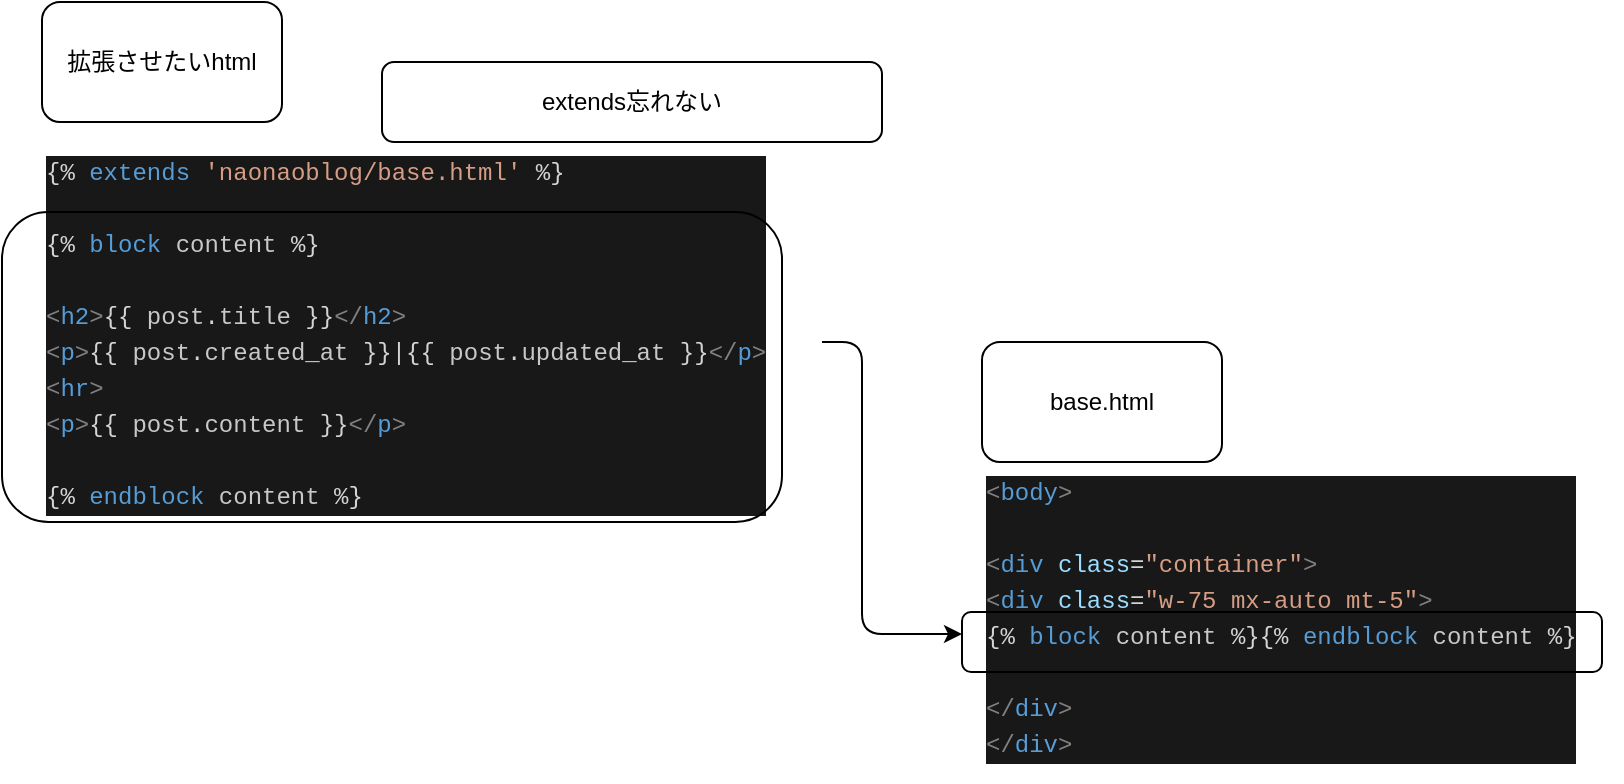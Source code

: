 <mxfile>
    <diagram id="k9jkfTWH3dV4GA_9Pq45" name="ページ1">
        <mxGraphModel dx="1004" dy="509" grid="1" gridSize="10" guides="1" tooltips="1" connect="1" arrows="1" fold="1" page="1" pageScale="1" pageWidth="827" pageHeight="1169" math="0" shadow="0">
            <root>
                <mxCell id="0"/>
                <mxCell id="1" parent="0"/>
                <mxCell id="10" value="&lt;meta charset=&quot;utf-8&quot;&gt;&lt;div style=&quot;color: rgb(212, 212, 212); background-color: rgb(24, 24, 24); font-family: menlo, monaco, &amp;quot;courier new&amp;quot;, monospace; font-weight: normal; font-size: 12px; line-height: 18px;&quot;&gt;&lt;div&gt;&lt;span style=&quot;color: #808080&quot;&gt;&amp;lt;&lt;/span&gt;&lt;span style=&quot;color: #569cd6&quot;&gt;body&lt;/span&gt;&lt;span style=&quot;color: #808080&quot;&gt;&amp;gt;&lt;/span&gt;&lt;/div&gt;&lt;br&gt;&lt;div&gt;&lt;span style=&quot;color: #d4d4d4&quot;&gt;        &lt;/span&gt;&lt;span style=&quot;color: #808080&quot;&gt;&amp;lt;&lt;/span&gt;&lt;span style=&quot;color: #569cd6&quot;&gt;div&lt;/span&gt;&lt;span style=&quot;color: #d4d4d4&quot;&gt; &lt;/span&gt;&lt;span style=&quot;color: #9cdcfe&quot;&gt;class&lt;/span&gt;&lt;span style=&quot;color: #d4d4d4&quot;&gt;=&lt;/span&gt;&lt;span style=&quot;color: #d69d85&quot;&gt;&quot;container&quot;&lt;/span&gt;&lt;span style=&quot;color: #808080&quot;&gt;&amp;gt;&lt;/span&gt;&lt;/div&gt;&lt;div&gt;&lt;span style=&quot;color: #d4d4d4&quot;&gt;            &lt;/span&gt;&lt;span style=&quot;color: #808080&quot;&gt;&amp;lt;&lt;/span&gt;&lt;span style=&quot;color: #569cd6&quot;&gt;div&lt;/span&gt;&lt;span style=&quot;color: #d4d4d4&quot;&gt; &lt;/span&gt;&lt;span style=&quot;color: #9cdcfe&quot;&gt;class&lt;/span&gt;&lt;span style=&quot;color: #d4d4d4&quot;&gt;=&lt;/span&gt;&lt;span style=&quot;color: #d69d85&quot;&gt;&quot;w-75 mx-auto mt-5&quot;&lt;/span&gt;&lt;span style=&quot;color: #808080&quot;&gt;&amp;gt;&lt;/span&gt;&lt;/div&gt;&lt;div&gt;&lt;span style=&quot;color: #d4d4d4&quot;&gt;                {% &lt;/span&gt;&lt;span style=&quot;color: #569cd6&quot;&gt;block&lt;/span&gt;&lt;span style=&quot;color: #d4d4d4&quot;&gt; &lt;/span&gt;&lt;span style=&quot;color: #c8c8c8&quot;&gt;content&lt;/span&gt;&lt;span style=&quot;color: #d4d4d4&quot;&gt; %}{% &lt;/span&gt;&lt;span style=&quot;color: #569cd6&quot;&gt;endblock&lt;/span&gt;&lt;span style=&quot;color: #d4d4d4&quot;&gt; &lt;/span&gt;&lt;span style=&quot;color: #c8c8c8&quot;&gt;content&lt;/span&gt;&lt;span style=&quot;color: #d4d4d4&quot;&gt; %}&lt;/span&gt;&lt;/div&gt;&lt;br&gt;&lt;div&gt;&lt;span style=&quot;color: #d4d4d4&quot;&gt;            &lt;/span&gt;&lt;span style=&quot;color: #808080&quot;&gt;&amp;lt;/&lt;/span&gt;&lt;span style=&quot;color: #569cd6&quot;&gt;div&lt;/span&gt;&lt;span style=&quot;color: #808080&quot;&gt;&amp;gt;&lt;/span&gt;&lt;/div&gt;&lt;div&gt;&lt;span style=&quot;color: #d4d4d4&quot;&gt;        &lt;/span&gt;&lt;span style=&quot;color: #808080&quot;&gt;&amp;lt;/&lt;/span&gt;&lt;span style=&quot;color: #569cd6&quot;&gt;div&lt;/span&gt;&lt;span style=&quot;color: #808080&quot;&gt;&amp;gt;&lt;/span&gt;&lt;/div&gt;&lt;/div&gt;" style="text;whiteSpace=wrap;html=1;" vertex="1" parent="1">
                    <mxGeometry x="500" y="240" width="320" height="160" as="geometry"/>
                </mxCell>
                <mxCell id="16" style="edgeStyle=none;html=1;exitX=1;exitY=0.5;exitDx=0;exitDy=0;" edge="1" parent="1" source="11">
                    <mxGeometry relative="1" as="geometry">
                        <mxPoint x="490" y="326" as="targetPoint"/>
                        <Array as="points">
                            <mxPoint x="440" y="180"/>
                            <mxPoint x="440" y="326"/>
                        </Array>
                    </mxGeometry>
                </mxCell>
                <mxCell id="11" value="&lt;meta charset=&quot;utf-8&quot;&gt;&lt;div style=&quot;color: rgb(212, 212, 212); background-color: rgb(24, 24, 24); font-family: menlo, monaco, &amp;quot;courier new&amp;quot;, monospace; font-weight: normal; font-size: 12px; line-height: 18px;&quot;&gt;&lt;div&gt;&lt;span style=&quot;color: #d4d4d4&quot;&gt;{% &lt;/span&gt;&lt;span style=&quot;color: #569cd6&quot;&gt;extends&lt;/span&gt;&lt;span style=&quot;color: #d4d4d4&quot;&gt; &lt;/span&gt;&lt;span style=&quot;color: #d69d85&quot;&gt;'naonaoblog/base.html'&lt;/span&gt;&lt;span style=&quot;color: #d4d4d4&quot;&gt; %}&lt;/span&gt;&lt;/div&gt;&lt;br&gt;&lt;div&gt;&lt;span style=&quot;color: #d4d4d4&quot;&gt;{% &lt;/span&gt;&lt;span style=&quot;color: #569cd6&quot;&gt;block&lt;/span&gt;&lt;span style=&quot;color: #d4d4d4&quot;&gt; &lt;/span&gt;&lt;span style=&quot;color: #c8c8c8&quot;&gt;content&lt;/span&gt;&lt;span style=&quot;color: #d4d4d4&quot;&gt; %}&lt;/span&gt;&lt;/div&gt;&lt;br&gt;&lt;div&gt;&lt;span style=&quot;color: #d4d4d4&quot;&gt;    &lt;/span&gt;&lt;span style=&quot;color: #808080&quot;&gt;&amp;lt;&lt;/span&gt;&lt;span style=&quot;color: #569cd6&quot;&gt;h2&lt;/span&gt;&lt;span style=&quot;color: #808080&quot;&gt;&amp;gt;&lt;/span&gt;&lt;span style=&quot;color: #d4d4d4&quot;&gt;{{ &lt;/span&gt;&lt;span style=&quot;color: #c8c8c8&quot;&gt;post&lt;/span&gt;&lt;span style=&quot;color: #d4d4d4&quot;&gt;.&lt;/span&gt;&lt;span style=&quot;color: #c8c8c8&quot;&gt;title&lt;/span&gt;&lt;span style=&quot;color: #d4d4d4&quot;&gt; }}&lt;/span&gt;&lt;span style=&quot;color: #808080&quot;&gt;&amp;lt;/&lt;/span&gt;&lt;span style=&quot;color: #569cd6&quot;&gt;h2&lt;/span&gt;&lt;span style=&quot;color: #808080&quot;&gt;&amp;gt;&lt;/span&gt;&lt;/div&gt;&lt;div&gt;&lt;span style=&quot;color: #d4d4d4&quot;&gt;    &lt;/span&gt;&lt;span style=&quot;color: #808080&quot;&gt;&amp;lt;&lt;/span&gt;&lt;span style=&quot;color: #569cd6&quot;&gt;p&lt;/span&gt;&lt;span style=&quot;color: #808080&quot;&gt;&amp;gt;&lt;/span&gt;&lt;span style=&quot;color: #d4d4d4&quot;&gt;{{ &lt;/span&gt;&lt;span style=&quot;color: #c8c8c8&quot;&gt;post&lt;/span&gt;&lt;span style=&quot;color: #d4d4d4&quot;&gt;.&lt;/span&gt;&lt;span style=&quot;color: #c8c8c8&quot;&gt;created_at&lt;/span&gt;&lt;span style=&quot;color: #d4d4d4&quot;&gt; }}|{{ &lt;/span&gt;&lt;span style=&quot;color: #c8c8c8&quot;&gt;post&lt;/span&gt;&lt;span style=&quot;color: #d4d4d4&quot;&gt;.&lt;/span&gt;&lt;span style=&quot;color: #c8c8c8&quot;&gt;updated_at&lt;/span&gt;&lt;span style=&quot;color: #d4d4d4&quot;&gt; }}&lt;/span&gt;&lt;span style=&quot;color: #808080&quot;&gt;&amp;lt;/&lt;/span&gt;&lt;span style=&quot;color: #569cd6&quot;&gt;p&lt;/span&gt;&lt;span style=&quot;color: #808080&quot;&gt;&amp;gt;&lt;/span&gt;&lt;/div&gt;&lt;div&gt;&lt;span style=&quot;color: #d4d4d4&quot;&gt;    &lt;/span&gt;&lt;span style=&quot;color: #808080&quot;&gt;&amp;lt;&lt;/span&gt;&lt;span style=&quot;color: #569cd6&quot;&gt;hr&lt;/span&gt;&lt;span style=&quot;color: #808080&quot;&gt;&amp;gt;&lt;/span&gt;&lt;/div&gt;&lt;div&gt;&lt;span style=&quot;color: #d4d4d4&quot;&gt;    &lt;/span&gt;&lt;span style=&quot;color: #808080&quot;&gt;&amp;lt;&lt;/span&gt;&lt;span style=&quot;color: #569cd6&quot;&gt;p&lt;/span&gt;&lt;span style=&quot;color: #808080&quot;&gt;&amp;gt;&lt;/span&gt;&lt;span style=&quot;color: #d4d4d4&quot;&gt;{{ &lt;/span&gt;&lt;span style=&quot;color: #c8c8c8&quot;&gt;post&lt;/span&gt;&lt;span style=&quot;color: #d4d4d4&quot;&gt;.&lt;/span&gt;&lt;span style=&quot;color: #c8c8c8&quot;&gt;content&lt;/span&gt;&lt;span style=&quot;color: #d4d4d4&quot;&gt; }}&lt;/span&gt;&lt;span style=&quot;color: #808080&quot;&gt;&amp;lt;/&lt;/span&gt;&lt;span style=&quot;color: #569cd6&quot;&gt;p&lt;/span&gt;&lt;span style=&quot;color: #808080&quot;&gt;&amp;gt;&lt;/span&gt;&lt;/div&gt;&lt;br&gt;&lt;div&gt;&lt;span style=&quot;color: #d4d4d4&quot;&gt;{% &lt;/span&gt;&lt;span style=&quot;color: #569cd6&quot;&gt;endblock&lt;/span&gt;&lt;span style=&quot;color: #d4d4d4&quot;&gt; &lt;/span&gt;&lt;span style=&quot;color: #c8c8c8&quot;&gt;content&lt;/span&gt;&lt;span style=&quot;color: #d4d4d4&quot;&gt; %}&lt;/span&gt;&lt;/div&gt;&lt;/div&gt;" style="text;whiteSpace=wrap;html=1;" vertex="1" parent="1">
                    <mxGeometry x="30" y="80" width="390" height="200" as="geometry"/>
                </mxCell>
                <mxCell id="12" value="base.html" style="rounded=1;whiteSpace=wrap;html=1;" vertex="1" parent="1">
                    <mxGeometry x="500" y="180" width="120" height="60" as="geometry"/>
                </mxCell>
                <mxCell id="13" value="拡張させたいhtml" style="rounded=1;whiteSpace=wrap;html=1;" vertex="1" parent="1">
                    <mxGeometry x="30" y="10" width="120" height="60" as="geometry"/>
                </mxCell>
                <mxCell id="15" value="" style="rounded=1;whiteSpace=wrap;html=1;fillColor=none;" vertex="1" parent="1">
                    <mxGeometry x="10" y="115" width="390" height="155" as="geometry"/>
                </mxCell>
                <mxCell id="17" value="" style="rounded=1;whiteSpace=wrap;html=1;fillColor=none;" vertex="1" parent="1">
                    <mxGeometry x="490" y="315" width="320" height="30" as="geometry"/>
                </mxCell>
                <mxCell id="18" value="extends忘れない" style="rounded=1;whiteSpace=wrap;html=1;" vertex="1" parent="1">
                    <mxGeometry x="200" y="40" width="250" height="40" as="geometry"/>
                </mxCell>
            </root>
        </mxGraphModel>
    </diagram>
</mxfile>